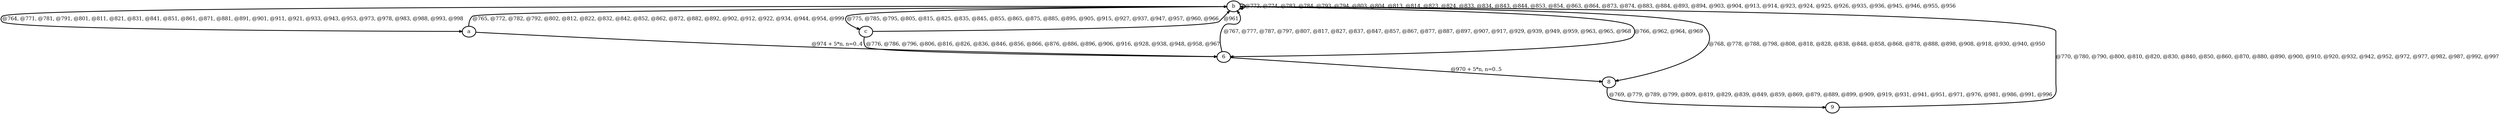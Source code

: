 digraph G {
        node [style=rounded, penwidth=3, fontsize=20, shape=oval];
        "b" -> "a" [label="@764, @771, @781, @791, @801, @811, @821, @831, @841, @851, @861, @871, @881, @891, @901, @911, @921, @933, @943, @953, @973, @978, @983, @988, @993, @998", color=black,arrowsize=1,style=bold,penwidth=3,fontsize=20];
"a" -> "b" [label="@765, @772, @782, @792, @802, @812, @822, @832, @842, @852, @862, @872, @882, @892, @902, @912, @922, @934, @944, @954, @999", color=black,arrowsize=1,style=bold,penwidth=3,fontsize=20];
"b" -> "6" [label="@766, @962, @964, @969", color=black,arrowsize=1,style=bold,penwidth=3,fontsize=20];
"6" -> "b" [label="@767, @777, @787, @797, @807, @817, @827, @837, @847, @857, @867, @877, @887, @897, @907, @917, @929, @939, @949, @959, @963, @965, @968", color=black,arrowsize=1,style=bold,penwidth=3,fontsize=20];
"b" -> "8" [label="@768, @778, @788, @798, @808, @818, @828, @838, @848, @858, @868, @878, @888, @898, @908, @918, @930, @940, @950", color=black,arrowsize=1,style=bold,penwidth=3,fontsize=20];
"8" -> "9" [label="@769, @779, @789, @799, @809, @819, @829, @839, @849, @859, @869, @879, @889, @899, @909, @919, @931, @941, @951, @971, @976, @981, @986, @991, @996", color=black,arrowsize=1,style=bold,penwidth=3,fontsize=20];
"9" -> "b" [label="@770, @780, @790, @800, @810, @820, @830, @840, @850, @860, @870, @880, @890, @900, @910, @920, @932, @942, @952, @972, @977, @982, @987, @992, @997", color=black,arrowsize=1,style=bold,penwidth=3,fontsize=20];
"b" -> "b" [label="@773, @774, @783, @784, @793, @794, @803, @804, @813, @814, @823, @824, @833, @834, @843, @844, @853, @854, @863, @864, @873, @874, @883, @884, @893, @894, @903, @904, @913, @914, @923, @924, @925, @926, @935, @936, @945, @946, @955, @956", color=black,arrowsize=1,style=bold,penwidth=3,fontsize=20];
"b" -> "c" [label="@775, @785, @795, @805, @815, @825, @835, @845, @855, @865, @875, @885, @895, @905, @915, @927, @937, @947, @957, @960, @966", color=black,arrowsize=1,style=bold,penwidth=3,fontsize=20];
"c" -> "6" [label="@776, @786, @796, @806, @816, @826, @836, @846, @856, @866, @876, @886, @896, @906, @916, @928, @938, @948, @958, @967", color=black,arrowsize=1,style=bold,penwidth=3,fontsize=20];
"c" -> "b" [label="@961", color=black,arrowsize=1,style=bold,penwidth=3,fontsize=20];
"6" -> "8" [label="@970 + 5*n, n=0..5", color=black,arrowsize=1,style=bold,penwidth=3,fontsize=20];
"a" -> "6" [label="@974 + 5*n, n=0..4", color=black,arrowsize=1,style=bold,penwidth=3,fontsize=20];
}
